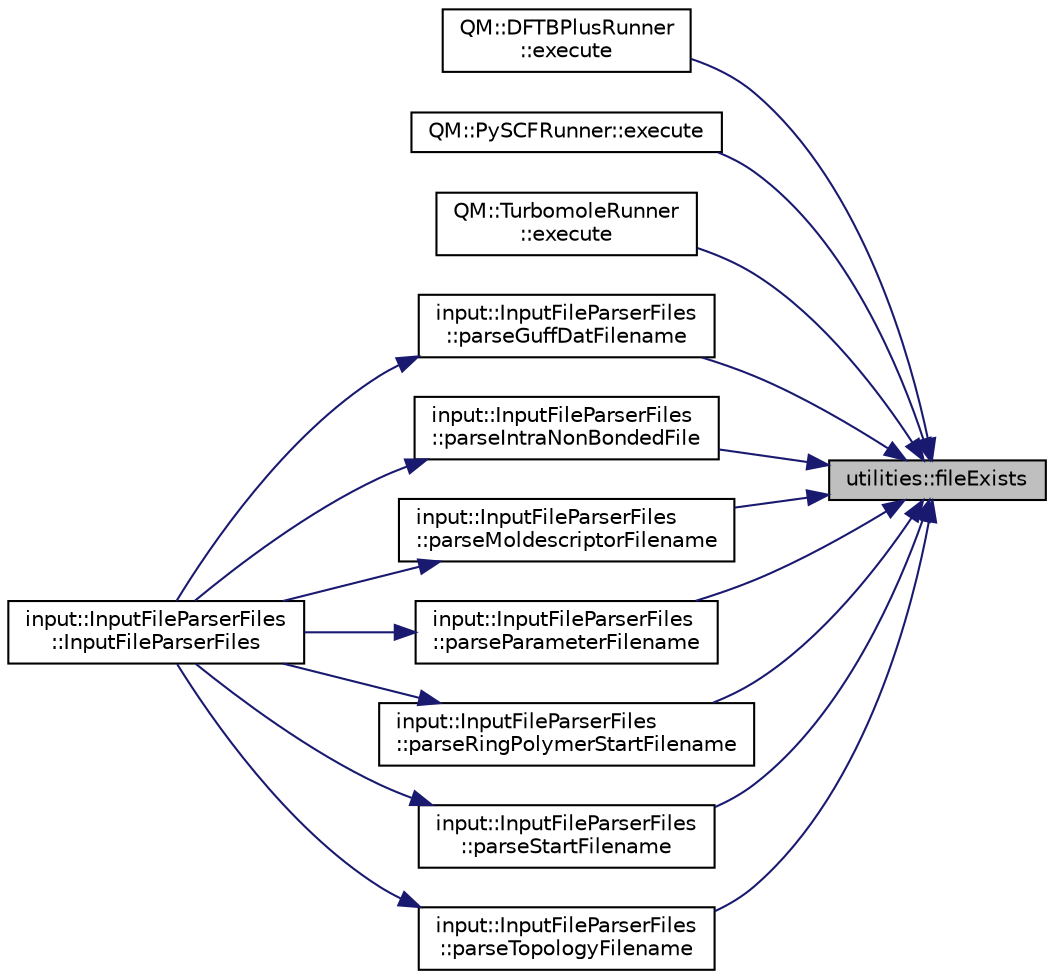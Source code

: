 digraph "utilities::fileExists"
{
 // LATEX_PDF_SIZE
  edge [fontname="Helvetica",fontsize="10",labelfontname="Helvetica",labelfontsize="10"];
  node [fontname="Helvetica",fontsize="10",shape=record];
  rankdir="RL";
  Node1 [label="utilities::fileExists",height=0.2,width=0.4,color="black", fillcolor="grey75", style="filled", fontcolor="black",tooltip="checks if a file exists and can be opened"];
  Node1 -> Node2 [dir="back",color="midnightblue",fontsize="10",style="solid",fontname="Helvetica"];
  Node2 [label="QM::DFTBPlusRunner\l::execute",height=0.2,width=0.4,color="black", fillcolor="white", style="filled",URL="$classQM_1_1DFTBPlusRunner.html#a636ada3fc29a46f7dbe6cfadf26c7647",tooltip="executes the qm script of the external program"];
  Node1 -> Node3 [dir="back",color="midnightblue",fontsize="10",style="solid",fontname="Helvetica"];
  Node3 [label="QM::PySCFRunner::execute",height=0.2,width=0.4,color="black", fillcolor="white", style="filled",URL="$classQM_1_1PySCFRunner.html#ad43ee7cf69b92c5240792dd1648268c5",tooltip="executes the qm script of the external program"];
  Node1 -> Node4 [dir="back",color="midnightblue",fontsize="10",style="solid",fontname="Helvetica"];
  Node4 [label="QM::TurbomoleRunner\l::execute",height=0.2,width=0.4,color="black", fillcolor="white", style="filled",URL="$classQM_1_1TurbomoleRunner.html#a6c33957d5afda1403551facbf82da1c3",tooltip="executes the external qm program"];
  Node1 -> Node5 [dir="back",color="midnightblue",fontsize="10",style="solid",fontname="Helvetica"];
  Node5 [label="input::InputFileParserFiles\l::parseGuffDatFilename",height=0.2,width=0.4,color="black", fillcolor="white", style="filled",URL="$classinput_1_1InputFileParserFiles.html#a64ebae93f90cb375e1bfba023d3fe1b4",tooltip="parse guff dat file of simulation and set it in settings"];
  Node5 -> Node6 [dir="back",color="midnightblue",fontsize="10",style="solid",fontname="Helvetica"];
  Node6 [label="input::InputFileParserFiles\l::InputFileParserFiles",height=0.2,width=0.4,color="black", fillcolor="white", style="filled",URL="$classinput_1_1InputFileParserFiles.html#aade93b3f67cd0953400c4c09e3f2468c",tooltip="Construct a new Input File Parser Non Coulomb Type:: Input File Parser Non Coulomb Type object."];
  Node1 -> Node7 [dir="back",color="midnightblue",fontsize="10",style="solid",fontname="Helvetica"];
  Node7 [label="input::InputFileParserFiles\l::parseIntraNonBondedFile",height=0.2,width=0.4,color="black", fillcolor="white", style="filled",URL="$classinput_1_1InputFileParserFiles.html#a915f3623079c16416c84730d037d870e",tooltip="Parse the name of the file containing the intraNonBonded combinations."];
  Node7 -> Node6 [dir="back",color="midnightblue",fontsize="10",style="solid",fontname="Helvetica"];
  Node1 -> Node8 [dir="back",color="midnightblue",fontsize="10",style="solid",fontname="Helvetica"];
  Node8 [label="input::InputFileParserFiles\l::parseMoldescriptorFilename",height=0.2,width=0.4,color="black", fillcolor="white", style="filled",URL="$classinput_1_1InputFileParserFiles.html#aa87560c8bdb236ecd963c80367b07be0",tooltip="parse moldescriptor file of simulation and set it in settings"];
  Node8 -> Node6 [dir="back",color="midnightblue",fontsize="10",style="solid",fontname="Helvetica"];
  Node1 -> Node9 [dir="back",color="midnightblue",fontsize="10",style="solid",fontname="Helvetica"];
  Node9 [label="input::InputFileParserFiles\l::parseParameterFilename",height=0.2,width=0.4,color="black", fillcolor="white", style="filled",URL="$classinput_1_1InputFileParserFiles.html#afc3d86b3633272b0319238ef3e21bfcc",tooltip="parse parameter file name of simulation and set it in settings"];
  Node9 -> Node6 [dir="back",color="midnightblue",fontsize="10",style="solid",fontname="Helvetica"];
  Node1 -> Node10 [dir="back",color="midnightblue",fontsize="10",style="solid",fontname="Helvetica"];
  Node10 [label="input::InputFileParserFiles\l::parseRingPolymerStartFilename",height=0.2,width=0.4,color="black", fillcolor="white", style="filled",URL="$classinput_1_1InputFileParserFiles.html#ada8d3bafed5627e6f9d5ac7c80a746ef",tooltip="parse ring polymer start file of simulation and set it in settings"];
  Node10 -> Node6 [dir="back",color="midnightblue",fontsize="10",style="solid",fontname="Helvetica"];
  Node1 -> Node11 [dir="back",color="midnightblue",fontsize="10",style="solid",fontname="Helvetica"];
  Node11 [label="input::InputFileParserFiles\l::parseStartFilename",height=0.2,width=0.4,color="black", fillcolor="white", style="filled",URL="$classinput_1_1InputFileParserFiles.html#a985c4e431c492a04916bd289a0cc5dc5",tooltip="parse start file of simulation and set it in settings"];
  Node11 -> Node6 [dir="back",color="midnightblue",fontsize="10",style="solid",fontname="Helvetica"];
  Node1 -> Node12 [dir="back",color="midnightblue",fontsize="10",style="solid",fontname="Helvetica"];
  Node12 [label="input::InputFileParserFiles\l::parseTopologyFilename",height=0.2,width=0.4,color="black", fillcolor="white", style="filled",URL="$classinput_1_1InputFileParserFiles.html#af9ef27fda08a73c48f3a1006d95a714a",tooltip="parse topology file name of simulation and set it in settings"];
  Node12 -> Node6 [dir="back",color="midnightblue",fontsize="10",style="solid",fontname="Helvetica"];
}
